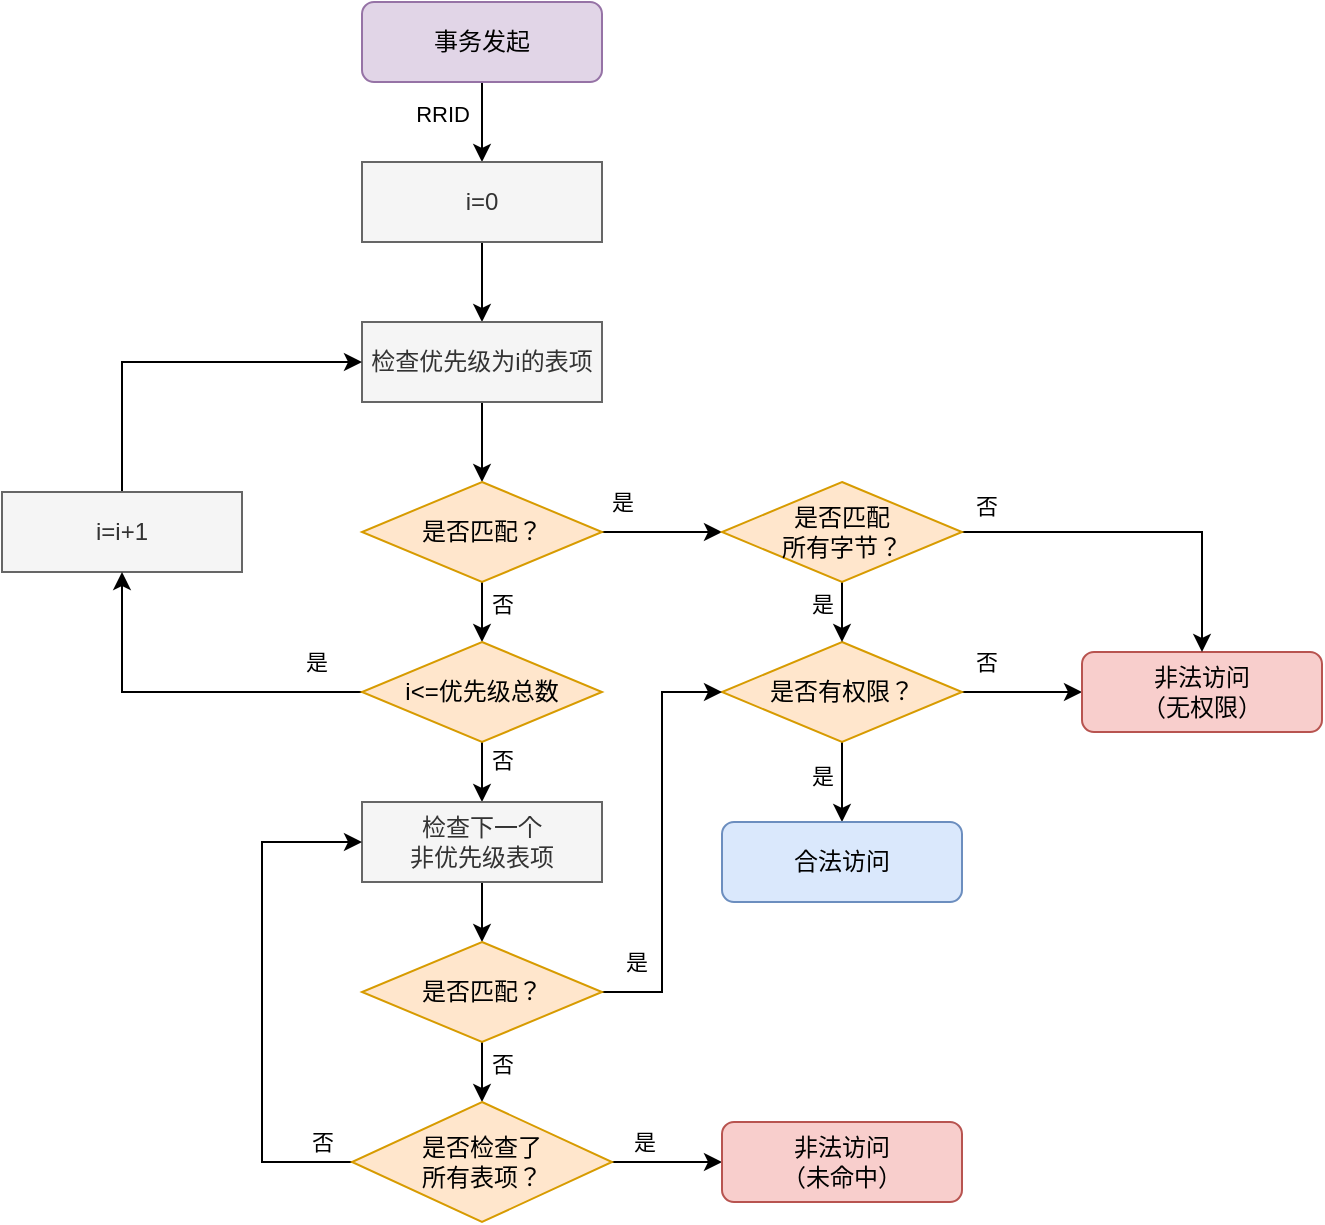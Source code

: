 <mxfile version="27.0.9">
  <diagram name="第 1 页" id="0lV1aOoMydb-EMo5RVfu">
    <mxGraphModel dx="1252" dy="703" grid="1" gridSize="10" guides="1" tooltips="1" connect="1" arrows="1" fold="1" page="1" pageScale="1" pageWidth="827" pageHeight="1169" math="0" shadow="0">
      <root>
        <mxCell id="0" />
        <mxCell id="1" parent="0" />
        <mxCell id="we8GS6kr-gi9_ZppwQF3-3" value="RRID" style="edgeStyle=orthogonalEdgeStyle;rounded=0;orthogonalLoop=1;jettySize=auto;html=1;entryX=0.5;entryY=0;entryDx=0;entryDy=0;" parent="1" source="we8GS6kr-gi9_ZppwQF3-1" target="we8GS6kr-gi9_ZppwQF3-2" edge="1">
          <mxGeometry x="-0.2" y="-20" relative="1" as="geometry">
            <mxPoint as="offset" />
          </mxGeometry>
        </mxCell>
        <mxCell id="we8GS6kr-gi9_ZppwQF3-1" value="事务发起" style="rounded=1;whiteSpace=wrap;html=1;fillColor=#e1d5e7;strokeColor=#9673a6;" parent="1" vertex="1">
          <mxGeometry x="330" y="120" width="120" height="40" as="geometry" />
        </mxCell>
        <mxCell id="we8GS6kr-gi9_ZppwQF3-36" style="edgeStyle=orthogonalEdgeStyle;rounded=0;orthogonalLoop=1;jettySize=auto;html=1;entryX=0.5;entryY=0;entryDx=0;entryDy=0;" parent="1" source="we8GS6kr-gi9_ZppwQF3-2" target="we8GS6kr-gi9_ZppwQF3-35" edge="1">
          <mxGeometry relative="1" as="geometry" />
        </mxCell>
        <mxCell id="we8GS6kr-gi9_ZppwQF3-2" value="i=0" style="rounded=0;whiteSpace=wrap;html=1;fillColor=#f5f5f5;fontColor=#333333;strokeColor=#666666;" parent="1" vertex="1">
          <mxGeometry x="330" y="200" width="120" height="40" as="geometry" />
        </mxCell>
        <mxCell id="we8GS6kr-gi9_ZppwQF3-50" style="edgeStyle=orthogonalEdgeStyle;rounded=0;orthogonalLoop=1;jettySize=auto;html=1;entryX=0.5;entryY=0;entryDx=0;entryDy=0;" parent="1" source="we8GS6kr-gi9_ZppwQF3-35" target="we8GS6kr-gi9_ZppwQF3-47" edge="1">
          <mxGeometry relative="1" as="geometry" />
        </mxCell>
        <mxCell id="we8GS6kr-gi9_ZppwQF3-35" value="检查优先级为i的表项" style="rounded=0;whiteSpace=wrap;html=1;fillColor=#f5f5f5;fontColor=#333333;strokeColor=#666666;" parent="1" vertex="1">
          <mxGeometry x="330" y="280" width="120" height="40" as="geometry" />
        </mxCell>
        <mxCell id="we8GS6kr-gi9_ZppwQF3-45" style="edgeStyle=orthogonalEdgeStyle;rounded=0;orthogonalLoop=1;jettySize=auto;html=1;entryX=0;entryY=0.5;entryDx=0;entryDy=0;" parent="1" source="we8GS6kr-gi9_ZppwQF3-42" target="we8GS6kr-gi9_ZppwQF3-35" edge="1">
          <mxGeometry relative="1" as="geometry">
            <Array as="points">
              <mxPoint x="210" y="300" />
            </Array>
          </mxGeometry>
        </mxCell>
        <mxCell id="we8GS6kr-gi9_ZppwQF3-42" value="i=i+1" style="rounded=0;whiteSpace=wrap;html=1;fillColor=#f5f5f5;fontColor=#333333;strokeColor=#666666;" parent="1" vertex="1">
          <mxGeometry x="150" y="365" width="120" height="40" as="geometry" />
        </mxCell>
        <mxCell id="we8GS6kr-gi9_ZppwQF3-52" style="edgeStyle=orthogonalEdgeStyle;rounded=0;orthogonalLoop=1;jettySize=auto;html=1;entryX=0.5;entryY=0;entryDx=0;entryDy=0;" parent="1" source="we8GS6kr-gi9_ZppwQF3-47" target="we8GS6kr-gi9_ZppwQF3-51" edge="1">
          <mxGeometry relative="1" as="geometry" />
        </mxCell>
        <mxCell id="anLZFlr9ceNA60wR29Gd-1" value="否" style="edgeLabel;html=1;align=center;verticalAlign=middle;resizable=0;points=[];" vertex="1" connectable="0" parent="we8GS6kr-gi9_ZppwQF3-52">
          <mxGeometry x="0.177" relative="1" as="geometry">
            <mxPoint x="10" as="offset" />
          </mxGeometry>
        </mxCell>
        <mxCell id="we8GS6kr-gi9_ZppwQF3-76" value="" style="edgeStyle=orthogonalEdgeStyle;rounded=0;orthogonalLoop=1;jettySize=auto;html=1;" parent="1" source="we8GS6kr-gi9_ZppwQF3-47" target="we8GS6kr-gi9_ZppwQF3-75" edge="1">
          <mxGeometry relative="1" as="geometry" />
        </mxCell>
        <mxCell id="we8GS6kr-gi9_ZppwQF3-77" value="是" style="edgeLabel;html=1;align=center;verticalAlign=middle;resizable=0;points=[];" parent="we8GS6kr-gi9_ZppwQF3-76" vertex="1" connectable="0">
          <mxGeometry x="0.061" y="-2" relative="1" as="geometry">
            <mxPoint x="-22" y="-17" as="offset" />
          </mxGeometry>
        </mxCell>
        <mxCell id="we8GS6kr-gi9_ZppwQF3-47" value="是否匹配？" style="rhombus;whiteSpace=wrap;html=1;fillColor=#ffe6cc;strokeColor=#d79b00;" parent="1" vertex="1">
          <mxGeometry x="330" y="360" width="120" height="50" as="geometry" />
        </mxCell>
        <mxCell id="we8GS6kr-gi9_ZppwQF3-53" style="edgeStyle=orthogonalEdgeStyle;rounded=0;orthogonalLoop=1;jettySize=auto;html=1;entryX=0.5;entryY=1;entryDx=0;entryDy=0;" parent="1" source="we8GS6kr-gi9_ZppwQF3-51" target="we8GS6kr-gi9_ZppwQF3-42" edge="1">
          <mxGeometry relative="1" as="geometry" />
        </mxCell>
        <mxCell id="we8GS6kr-gi9_ZppwQF3-62" value="是" style="edgeLabel;html=1;align=center;verticalAlign=middle;resizable=0;points=[];" parent="we8GS6kr-gi9_ZppwQF3-53" vertex="1" connectable="0">
          <mxGeometry x="-0.737" relative="1" as="geometry">
            <mxPoint y="-15" as="offset" />
          </mxGeometry>
        </mxCell>
        <mxCell id="we8GS6kr-gi9_ZppwQF3-64" style="edgeStyle=orthogonalEdgeStyle;rounded=0;orthogonalLoop=1;jettySize=auto;html=1;entryX=0.5;entryY=0;entryDx=0;entryDy=0;" parent="1" source="we8GS6kr-gi9_ZppwQF3-51" target="we8GS6kr-gi9_ZppwQF3-63" edge="1">
          <mxGeometry relative="1" as="geometry" />
        </mxCell>
        <mxCell id="anLZFlr9ceNA60wR29Gd-4" value="否" style="edgeLabel;html=1;align=center;verticalAlign=middle;resizable=0;points=[];" vertex="1" connectable="0" parent="we8GS6kr-gi9_ZppwQF3-64">
          <mxGeometry x="-0.647" y="-1" relative="1" as="geometry">
            <mxPoint x="11" as="offset" />
          </mxGeometry>
        </mxCell>
        <mxCell id="we8GS6kr-gi9_ZppwQF3-51" value="i&amp;lt;=优先级总数" style="rhombus;whiteSpace=wrap;html=1;fillColor=#ffe6cc;strokeColor=#d79b00;" parent="1" vertex="1">
          <mxGeometry x="330" y="440" width="120" height="50" as="geometry" />
        </mxCell>
        <mxCell id="we8GS6kr-gi9_ZppwQF3-57" style="edgeStyle=orthogonalEdgeStyle;rounded=0;orthogonalLoop=1;jettySize=auto;html=1;entryX=0;entryY=0.5;entryDx=0;entryDy=0;" parent="1" source="we8GS6kr-gi9_ZppwQF3-54" target="we8GS6kr-gi9_ZppwQF3-56" edge="1">
          <mxGeometry relative="1" as="geometry" />
        </mxCell>
        <mxCell id="anLZFlr9ceNA60wR29Gd-3" value="否" style="edgeLabel;html=1;align=center;verticalAlign=middle;resizable=0;points=[];" vertex="1" connectable="0" parent="we8GS6kr-gi9_ZppwQF3-57">
          <mxGeometry x="-0.602" y="1" relative="1" as="geometry">
            <mxPoint y="-14" as="offset" />
          </mxGeometry>
        </mxCell>
        <mxCell id="we8GS6kr-gi9_ZppwQF3-60" style="edgeStyle=orthogonalEdgeStyle;rounded=0;orthogonalLoop=1;jettySize=auto;html=1;entryX=0.5;entryY=0;entryDx=0;entryDy=0;" parent="1" source="we8GS6kr-gi9_ZppwQF3-54" target="we8GS6kr-gi9_ZppwQF3-59" edge="1">
          <mxGeometry relative="1" as="geometry" />
        </mxCell>
        <mxCell id="we8GS6kr-gi9_ZppwQF3-61" value="是" style="edgeLabel;html=1;align=center;verticalAlign=middle;resizable=0;points=[];" parent="we8GS6kr-gi9_ZppwQF3-60" vertex="1" connectable="0">
          <mxGeometry x="-0.186" relative="1" as="geometry">
            <mxPoint x="-10" as="offset" />
          </mxGeometry>
        </mxCell>
        <mxCell id="we8GS6kr-gi9_ZppwQF3-54" value="是否有权限？" style="rhombus;whiteSpace=wrap;html=1;fillColor=#ffe6cc;strokeColor=#d79b00;" parent="1" vertex="1">
          <mxGeometry x="510" y="440" width="120" height="50" as="geometry" />
        </mxCell>
        <mxCell id="we8GS6kr-gi9_ZppwQF3-56" value="非法访问&lt;div&gt;（无权限）&lt;/div&gt;" style="rounded=1;whiteSpace=wrap;html=1;fillColor=#f8cecc;strokeColor=#b85450;" parent="1" vertex="1">
          <mxGeometry x="690" y="445" width="120" height="40" as="geometry" />
        </mxCell>
        <mxCell id="we8GS6kr-gi9_ZppwQF3-59" value="合法访问" style="rounded=1;whiteSpace=wrap;html=1;fillColor=#dae8fc;strokeColor=#6c8ebf;" parent="1" vertex="1">
          <mxGeometry x="510" y="530" width="120" height="40" as="geometry" />
        </mxCell>
        <mxCell id="we8GS6kr-gi9_ZppwQF3-66" style="edgeStyle=orthogonalEdgeStyle;rounded=0;orthogonalLoop=1;jettySize=auto;html=1;entryX=0.5;entryY=0;entryDx=0;entryDy=0;" parent="1" source="we8GS6kr-gi9_ZppwQF3-63" target="we8GS6kr-gi9_ZppwQF3-65" edge="1">
          <mxGeometry relative="1" as="geometry" />
        </mxCell>
        <mxCell id="we8GS6kr-gi9_ZppwQF3-63" value="检查下一个&lt;div&gt;非优先级表项&lt;/div&gt;" style="rounded=0;whiteSpace=wrap;html=1;fillColor=#f5f5f5;fontColor=#333333;strokeColor=#666666;" parent="1" vertex="1">
          <mxGeometry x="330" y="520" width="120" height="40" as="geometry" />
        </mxCell>
        <mxCell id="we8GS6kr-gi9_ZppwQF3-70" value="" style="edgeStyle=orthogonalEdgeStyle;rounded=0;orthogonalLoop=1;jettySize=auto;html=1;" parent="1" source="we8GS6kr-gi9_ZppwQF3-65" target="we8GS6kr-gi9_ZppwQF3-69" edge="1">
          <mxGeometry relative="1" as="geometry" />
        </mxCell>
        <mxCell id="anLZFlr9ceNA60wR29Gd-5" value="否" style="edgeLabel;html=1;align=center;verticalAlign=middle;resizable=0;points=[];" vertex="1" connectable="0" parent="we8GS6kr-gi9_ZppwQF3-70">
          <mxGeometry x="0.165" y="1" relative="1" as="geometry">
            <mxPoint x="11" as="offset" />
          </mxGeometry>
        </mxCell>
        <mxCell id="we8GS6kr-gi9_ZppwQF3-81" style="edgeStyle=orthogonalEdgeStyle;rounded=0;orthogonalLoop=1;jettySize=auto;html=1;entryX=0;entryY=0.5;entryDx=0;entryDy=0;" parent="1" source="we8GS6kr-gi9_ZppwQF3-65" target="we8GS6kr-gi9_ZppwQF3-54" edge="1">
          <mxGeometry relative="1" as="geometry" />
        </mxCell>
        <mxCell id="we8GS6kr-gi9_ZppwQF3-82" value="是" style="edgeLabel;html=1;align=center;verticalAlign=middle;resizable=0;points=[];" parent="we8GS6kr-gi9_ZppwQF3-81" vertex="1" connectable="0">
          <mxGeometry x="-0.844" y="1" relative="1" as="geometry">
            <mxPoint y="-14" as="offset" />
          </mxGeometry>
        </mxCell>
        <mxCell id="we8GS6kr-gi9_ZppwQF3-65" value="是否匹配？" style="rhombus;whiteSpace=wrap;html=1;fillColor=#ffe6cc;strokeColor=#d79b00;" parent="1" vertex="1">
          <mxGeometry x="330" y="590" width="120" height="50" as="geometry" />
        </mxCell>
        <mxCell id="we8GS6kr-gi9_ZppwQF3-71" style="edgeStyle=orthogonalEdgeStyle;rounded=0;orthogonalLoop=1;jettySize=auto;html=1;entryX=0;entryY=0.5;entryDx=0;entryDy=0;" parent="1" source="we8GS6kr-gi9_ZppwQF3-69" target="we8GS6kr-gi9_ZppwQF3-63" edge="1">
          <mxGeometry relative="1" as="geometry">
            <Array as="points">
              <mxPoint x="280" y="700" />
              <mxPoint x="280" y="540" />
            </Array>
          </mxGeometry>
        </mxCell>
        <mxCell id="anLZFlr9ceNA60wR29Gd-6" value="否" style="edgeLabel;html=1;align=center;verticalAlign=middle;resizable=0;points=[];" vertex="1" connectable="0" parent="we8GS6kr-gi9_ZppwQF3-71">
          <mxGeometry x="-0.88" relative="1" as="geometry">
            <mxPoint y="-10" as="offset" />
          </mxGeometry>
        </mxCell>
        <mxCell id="we8GS6kr-gi9_ZppwQF3-73" style="edgeStyle=orthogonalEdgeStyle;rounded=0;orthogonalLoop=1;jettySize=auto;html=1;entryX=0;entryY=0.5;entryDx=0;entryDy=0;" parent="1" source="we8GS6kr-gi9_ZppwQF3-69" target="we8GS6kr-gi9_ZppwQF3-72" edge="1">
          <mxGeometry relative="1" as="geometry" />
        </mxCell>
        <mxCell id="we8GS6kr-gi9_ZppwQF3-74" value="是" style="edgeLabel;html=1;align=center;verticalAlign=middle;resizable=0;points=[];" parent="we8GS6kr-gi9_ZppwQF3-73" vertex="1" connectable="0">
          <mxGeometry x="0.041" y="-1" relative="1" as="geometry">
            <mxPoint x="-13" y="-11" as="offset" />
          </mxGeometry>
        </mxCell>
        <mxCell id="we8GS6kr-gi9_ZppwQF3-69" value="是否检查了&lt;div&gt;所有表项？&lt;/div&gt;" style="rhombus;whiteSpace=wrap;html=1;fillColor=#ffe6cc;strokeColor=#d79b00;" parent="1" vertex="1">
          <mxGeometry x="325" y="670" width="130" height="60" as="geometry" />
        </mxCell>
        <mxCell id="we8GS6kr-gi9_ZppwQF3-72" value="非法访问&lt;div&gt;（未命中）&lt;/div&gt;" style="rounded=1;whiteSpace=wrap;html=1;fillColor=#f8cecc;strokeColor=#b85450;" parent="1" vertex="1">
          <mxGeometry x="510" y="680" width="120" height="40" as="geometry" />
        </mxCell>
        <mxCell id="we8GS6kr-gi9_ZppwQF3-78" style="edgeStyle=orthogonalEdgeStyle;rounded=0;orthogonalLoop=1;jettySize=auto;html=1;entryX=0.5;entryY=0;entryDx=0;entryDy=0;" parent="1" source="we8GS6kr-gi9_ZppwQF3-75" target="we8GS6kr-gi9_ZppwQF3-54" edge="1">
          <mxGeometry relative="1" as="geometry" />
        </mxCell>
        <mxCell id="we8GS6kr-gi9_ZppwQF3-79" value="是" style="edgeLabel;html=1;align=center;verticalAlign=middle;resizable=0;points=[];" parent="we8GS6kr-gi9_ZppwQF3-78" vertex="1" connectable="0">
          <mxGeometry x="0.167" y="1" relative="1" as="geometry">
            <mxPoint x="-9" as="offset" />
          </mxGeometry>
        </mxCell>
        <mxCell id="we8GS6kr-gi9_ZppwQF3-80" style="edgeStyle=orthogonalEdgeStyle;rounded=0;orthogonalLoop=1;jettySize=auto;html=1;entryX=0.5;entryY=0;entryDx=0;entryDy=0;" parent="1" source="we8GS6kr-gi9_ZppwQF3-75" target="we8GS6kr-gi9_ZppwQF3-56" edge="1">
          <mxGeometry relative="1" as="geometry" />
        </mxCell>
        <mxCell id="anLZFlr9ceNA60wR29Gd-2" value="否" style="edgeLabel;html=1;align=center;verticalAlign=middle;resizable=0;points=[];" vertex="1" connectable="0" parent="we8GS6kr-gi9_ZppwQF3-80">
          <mxGeometry x="-0.746" relative="1" as="geometry">
            <mxPoint x="-11" y="-13" as="offset" />
          </mxGeometry>
        </mxCell>
        <mxCell id="we8GS6kr-gi9_ZppwQF3-75" value="是否匹配&lt;div&gt;所有字节？&lt;/div&gt;" style="rhombus;whiteSpace=wrap;html=1;fillColor=#ffe6cc;strokeColor=#d79b00;" parent="1" vertex="1">
          <mxGeometry x="510" y="360" width="120" height="50" as="geometry" />
        </mxCell>
      </root>
    </mxGraphModel>
  </diagram>
</mxfile>
